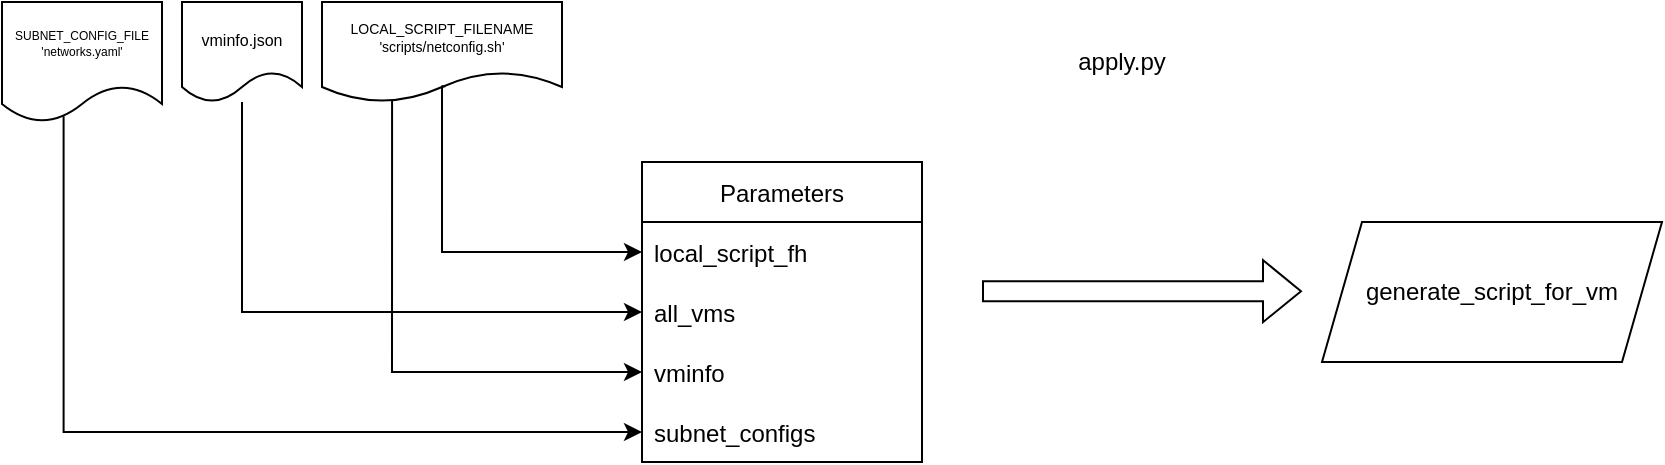<mxfile version="20.3.0" type="github">
  <diagram name="Page-1" id="8ce9d11a-91a2-4d17-14d8-a56ed91bf033">
    <mxGraphModel dx="1185" dy="627" grid="1" gridSize="10" guides="1" tooltips="1" connect="1" arrows="1" fold="1" page="1" pageScale="1" pageWidth="1100" pageHeight="850" background="none" math="0" shadow="0">
      <root>
        <mxCell id="0" />
        <mxCell id="1" parent="0" />
        <mxCell id="hAXQzyxzrUF089T4oHqe-1" value="&lt;div&gt;apply.py&lt;/div&gt;" style="text;html=1;strokeColor=none;fillColor=none;align=center;verticalAlign=middle;whiteSpace=wrap;rounded=0;" vertex="1" parent="1">
          <mxGeometry x="530" y="20" width="60" height="40" as="geometry" />
        </mxCell>
        <mxCell id="hAXQzyxzrUF089T4oHqe-2" value="generate_script_for_vm" style="shape=parallelogram;perimeter=parallelogramPerimeter;whiteSpace=wrap;html=1;fixedSize=1;" vertex="1" parent="1">
          <mxGeometry x="660" y="120" width="170" height="70" as="geometry" />
        </mxCell>
        <mxCell id="hAXQzyxzrUF089T4oHqe-3" value="Parameters" style="swimlane;fontStyle=0;childLayout=stackLayout;horizontal=1;startSize=30;horizontalStack=0;resizeParent=1;resizeParentMax=0;resizeLast=0;collapsible=1;marginBottom=0;" vertex="1" parent="1">
          <mxGeometry x="320" y="90" width="140" height="150" as="geometry" />
        </mxCell>
        <mxCell id="hAXQzyxzrUF089T4oHqe-4" value="local_script_fh" style="text;strokeColor=none;fillColor=none;align=left;verticalAlign=middle;spacingLeft=4;spacingRight=4;overflow=hidden;points=[[0,0.5],[1,0.5]];portConstraint=eastwest;rotatable=0;" vertex="1" parent="hAXQzyxzrUF089T4oHqe-3">
          <mxGeometry y="30" width="140" height="30" as="geometry" />
        </mxCell>
        <mxCell id="hAXQzyxzrUF089T4oHqe-5" value="all_vms" style="text;strokeColor=none;fillColor=none;align=left;verticalAlign=middle;spacingLeft=4;spacingRight=4;overflow=hidden;points=[[0,0.5],[1,0.5]];portConstraint=eastwest;rotatable=0;" vertex="1" parent="hAXQzyxzrUF089T4oHqe-3">
          <mxGeometry y="60" width="140" height="30" as="geometry" />
        </mxCell>
        <mxCell id="hAXQzyxzrUF089T4oHqe-6" value="vminfo" style="text;strokeColor=none;fillColor=none;align=left;verticalAlign=middle;spacingLeft=4;spacingRight=4;overflow=hidden;points=[[0,0.5],[1,0.5]];portConstraint=eastwest;rotatable=0;" vertex="1" parent="hAXQzyxzrUF089T4oHqe-3">
          <mxGeometry y="90" width="140" height="30" as="geometry" />
        </mxCell>
        <mxCell id="hAXQzyxzrUF089T4oHqe-7" value="subnet_configs" style="text;strokeColor=none;fillColor=none;align=left;verticalAlign=middle;spacingLeft=4;spacingRight=4;overflow=hidden;points=[[0,0.5],[1,0.5]];portConstraint=eastwest;rotatable=0;" vertex="1" parent="hAXQzyxzrUF089T4oHqe-3">
          <mxGeometry y="120" width="140" height="30" as="geometry" />
        </mxCell>
        <mxCell id="hAXQzyxzrUF089T4oHqe-8" value="" style="shape=flexArrow;endArrow=classic;html=1;rounded=0;" edge="1" parent="1">
          <mxGeometry width="50" height="50" relative="1" as="geometry">
            <mxPoint x="490" y="154.58" as="sourcePoint" />
            <mxPoint x="650" y="154.58" as="targetPoint" />
          </mxGeometry>
        </mxCell>
        <mxCell id="hAXQzyxzrUF089T4oHqe-9" value="&lt;font style=&quot;font-size: 8px;&quot;&gt;vminfo.json&lt;/font&gt;" style="shape=document;whiteSpace=wrap;html=1;boundedLbl=1;" vertex="1" parent="1">
          <mxGeometry x="90" y="10" width="60" height="50" as="geometry" />
        </mxCell>
        <mxCell id="hAXQzyxzrUF089T4oHqe-10" value="" style="edgeStyle=segmentEdgeStyle;endArrow=classic;html=1;rounded=0;entryX=0;entryY=0.5;entryDx=0;entryDy=0;" edge="1" parent="1" source="hAXQzyxzrUF089T4oHqe-9" target="hAXQzyxzrUF089T4oHqe-5">
          <mxGeometry width="50" height="50" relative="1" as="geometry">
            <mxPoint x="120" y="210" as="sourcePoint" />
            <mxPoint x="170" y="160" as="targetPoint" />
            <Array as="points">
              <mxPoint x="120" y="165" />
            </Array>
          </mxGeometry>
        </mxCell>
        <mxCell id="hAXQzyxzrUF089T4oHqe-11" value="&lt;div style=&quot;font-size: 7px;&quot;&gt;&lt;font style=&quot;font-size: 7px;&quot;&gt;LOCAL_SCRIPT_FILENAME&lt;/font&gt;&lt;/div&gt;&lt;div style=&quot;font-size: 7px;&quot;&gt;&lt;font style=&quot;font-size: 7px;&quot;&gt;&#39;scripts/netconfig.sh&#39;&lt;br style=&quot;font-size: 7px;&quot;&gt;&lt;/font&gt;&lt;/div&gt;" style="shape=document;whiteSpace=wrap;html=1;boundedLbl=1;fontSize=7;" vertex="1" parent="1">
          <mxGeometry x="160" y="10" width="120" height="50" as="geometry" />
        </mxCell>
        <mxCell id="hAXQzyxzrUF089T4oHqe-12" value="" style="edgeStyle=segmentEdgeStyle;endArrow=classic;html=1;rounded=0;fontSize=7;exitX=0.514;exitY=0.843;exitDx=0;exitDy=0;exitPerimeter=0;" edge="1" parent="1" source="hAXQzyxzrUF089T4oHqe-11" target="hAXQzyxzrUF089T4oHqe-4">
          <mxGeometry width="50" height="50" relative="1" as="geometry">
            <mxPoint x="100" y="120" as="sourcePoint" />
            <mxPoint x="150" y="70" as="targetPoint" />
            <Array as="points">
              <mxPoint x="220" y="52" />
              <mxPoint x="220" y="135" />
            </Array>
          </mxGeometry>
        </mxCell>
        <mxCell id="hAXQzyxzrUF089T4oHqe-13" value="&lt;div style=&quot;font-size: 6px;&quot;&gt;SUBNET_CONFIG_FILE&lt;/div&gt;&lt;div style=&quot;font-size: 6px;&quot;&gt;&#39;networks.yaml&#39;&lt;br style=&quot;font-size: 6px;&quot;&gt;&lt;/div&gt;" style="shape=document;whiteSpace=wrap;html=1;boundedLbl=1;fontSize=6;" vertex="1" parent="1">
          <mxGeometry y="10" width="80" height="60" as="geometry" />
        </mxCell>
        <mxCell id="hAXQzyxzrUF089T4oHqe-14" value="" style="edgeStyle=segmentEdgeStyle;endArrow=classic;html=1;rounded=0;fontSize=6;entryX=0;entryY=0.5;entryDx=0;entryDy=0;exitX=0.385;exitY=0.953;exitDx=0;exitDy=0;exitPerimeter=0;" edge="1" parent="1" source="hAXQzyxzrUF089T4oHqe-13" target="hAXQzyxzrUF089T4oHqe-7">
          <mxGeometry width="50" height="50" relative="1" as="geometry">
            <mxPoint x="20" y="190" as="sourcePoint" />
            <mxPoint x="90" y="200" as="targetPoint" />
            <Array as="points">
              <mxPoint x="31" y="225" />
            </Array>
          </mxGeometry>
        </mxCell>
        <mxCell id="hAXQzyxzrUF089T4oHqe-15" value="" style="edgeStyle=segmentEdgeStyle;endArrow=classic;html=1;rounded=0;fontSize=6;entryX=0;entryY=0.5;entryDx=0;entryDy=0;exitX=0.292;exitY=0.977;exitDx=0;exitDy=0;exitPerimeter=0;" edge="1" parent="1" source="hAXQzyxzrUF089T4oHqe-11" target="hAXQzyxzrUF089T4oHqe-6">
          <mxGeometry width="50" height="50" relative="1" as="geometry">
            <mxPoint x="540" y="80" as="sourcePoint" />
            <mxPoint x="590" y="30" as="targetPoint" />
            <Array as="points">
              <mxPoint x="195" y="195" />
            </Array>
          </mxGeometry>
        </mxCell>
      </root>
    </mxGraphModel>
  </diagram>
</mxfile>
